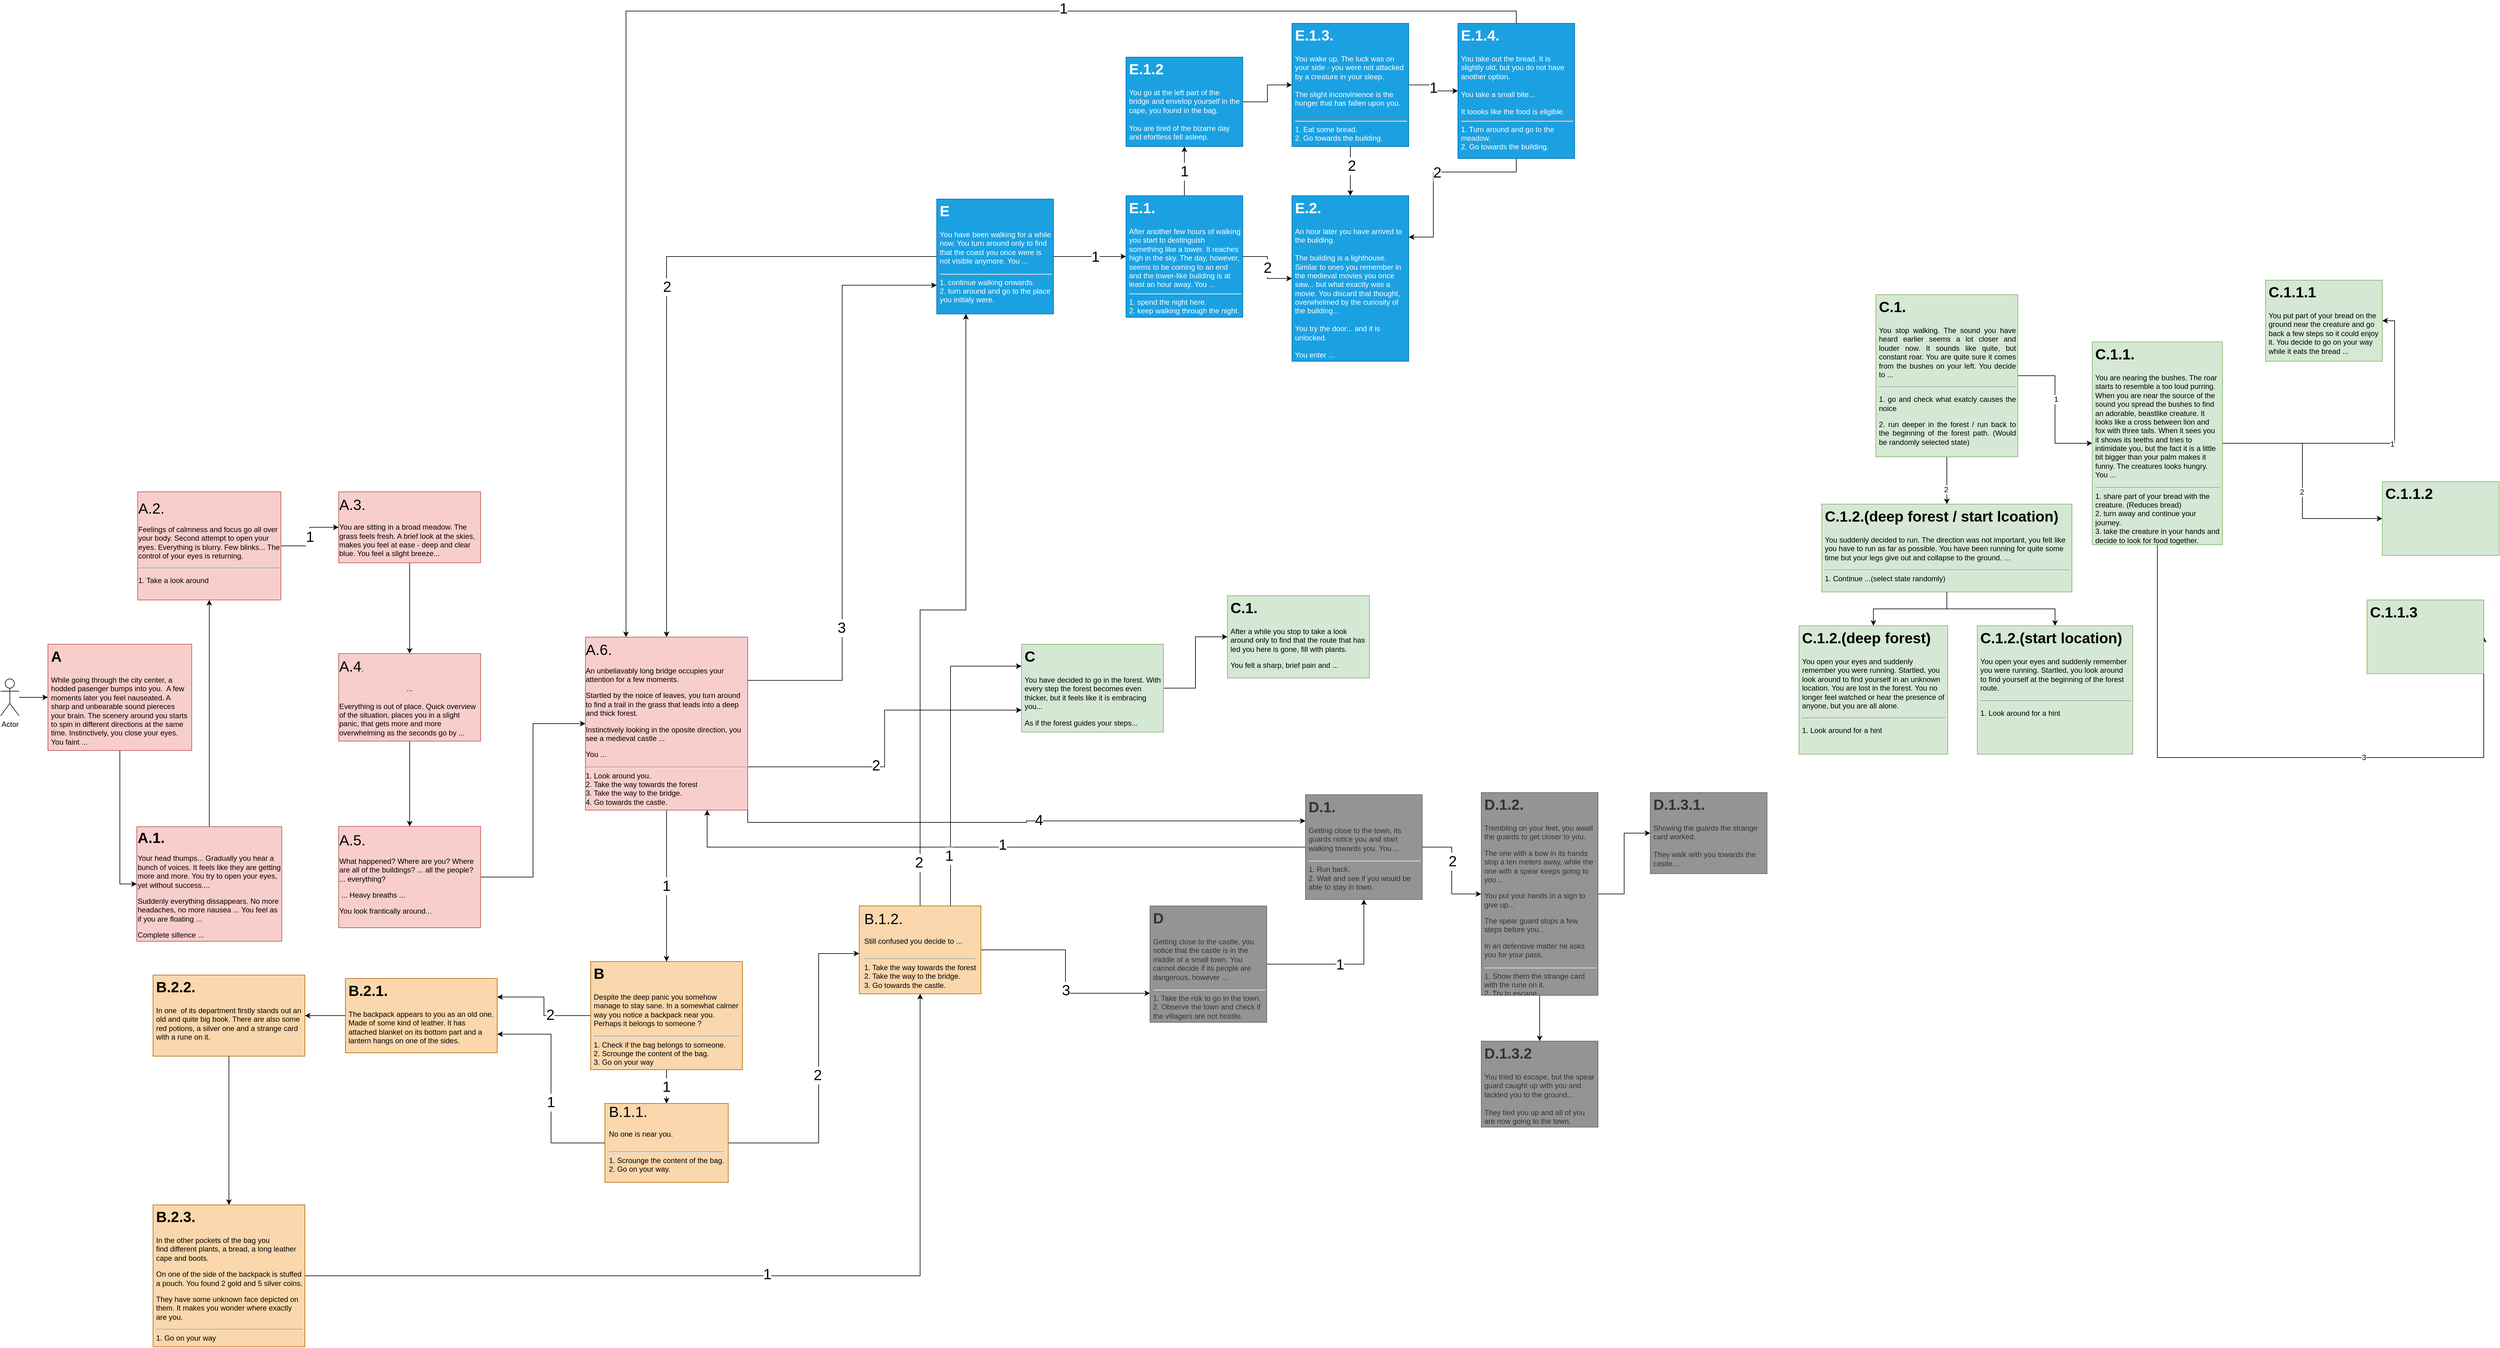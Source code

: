 <mxfile version="13.0.3" type="device"><diagram id="zYfvn2Zs8QDwYcNpTcbm" name="Page-1"><mxGraphModel dx="2272" dy="822" grid="1" gridSize="11" guides="1" tooltips="1" connect="1" arrows="1" fold="1" page="1" pageScale="1" pageWidth="850" pageHeight="1100" math="0" shadow="0"><root><mxCell id="0"/><mxCell id="1" parent="0"/><mxCell id="L1JiCnYJLGJsC_x_8F6d-33" style="edgeStyle=orthogonalEdgeStyle;rounded=0;orthogonalLoop=1;jettySize=auto;html=1;entryX=0;entryY=0.5;entryDx=0;entryDy=0;" edge="1" parent="1" source="ZcdzqL1MxjBMbqfNb66z-3" target="L1JiCnYJLGJsC_x_8F6d-2"><mxGeometry relative="1" as="geometry"/></mxCell><mxCell id="ZcdzqL1MxjBMbqfNb66z-3" value="&lt;h1&gt;A&lt;/h1&gt;&lt;div&gt;While going through the city center, a hodded pasenger bumps into you.&amp;nbsp; A few moments later you feel&amp;nbsp;nauseated. A sharp and unbearable sound piereces your brain. The scenery around you starts to spin in different directions at the same time. Instinctively, you close your eyes. You faint ...&amp;nbsp;&lt;/div&gt;" style="text;html=1;strokeColor=#b85450;fillColor=#f8cecc;spacing=5;spacingTop=-20;whiteSpace=wrap;overflow=hidden;rounded=0;labelBorderColor=none;gradientColor=none;" parent="1" vertex="1"><mxGeometry x="-759" y="1265.5" width="234" height="173" as="geometry"/></mxCell><mxCell id="L1JiCnYJLGJsC_x_8F6d-40" value="&lt;font style=&quot;font-size: 24px&quot;&gt;1&lt;/font&gt;" style="edgeStyle=orthogonalEdgeStyle;rounded=0;orthogonalLoop=1;jettySize=auto;html=1;entryX=0.5;entryY=0;entryDx=0;entryDy=0;" edge="1" parent="1" source="ZcdzqL1MxjBMbqfNb66z-4" target="L1JiCnYJLGJsC_x_8F6d-39"><mxGeometry relative="1" as="geometry"/></mxCell><mxCell id="L1JiCnYJLGJsC_x_8F6d-46" style="edgeStyle=orthogonalEdgeStyle;rounded=0;orthogonalLoop=1;jettySize=auto;html=1;entryX=1;entryY=0.25;entryDx=0;entryDy=0;fontSize=24;" edge="1" parent="1" source="ZcdzqL1MxjBMbqfNb66z-4" target="ZcdzqL1MxjBMbqfNb66z-7"><mxGeometry relative="1" as="geometry"/></mxCell><mxCell id="L1JiCnYJLGJsC_x_8F6d-47" value="2" style="edgeLabel;html=1;align=center;verticalAlign=middle;resizable=0;points=[];fontSize=24;" vertex="1" connectable="0" parent="L1JiCnYJLGJsC_x_8F6d-46"><mxGeometry x="-0.276" y="-1" relative="1" as="geometry"><mxPoint as="offset"/></mxGeometry></mxCell><mxCell id="ZcdzqL1MxjBMbqfNb66z-4" value="&lt;h1 style=&quot;font-size: 24px&quot;&gt;B&lt;br style=&quot;font-size: 12px&quot;&gt;&lt;/h1&gt;&lt;p style=&quot;font-size: 12px&quot;&gt;Despite the deep panic you somehow manage to stay sane. In a somewhat calmer way you notice a&amp;nbsp;&lt;span&gt;backpack near you. Perhaps it belongs to someone ?&lt;/span&gt;&lt;/p&gt;&lt;hr&gt;1. Check if the bag belongs to someone.&lt;br&gt;2. Scrounge the content of the bag.&lt;br&gt;3. Go on your way" style="text;html=1;strokeColor=#b46504;fillColor=#fad7ac;spacing=5;spacingTop=-20;whiteSpace=wrap;overflow=hidden;rounded=0;labelBackgroundColor=none;labelBorderColor=none;fontSize=12;" parent="1" vertex="1"><mxGeometry x="124" y="1782" width="247" height="176" as="geometry"/></mxCell><mxCell id="L1JiCnYJLGJsC_x_8F6d-43" value="" style="edgeStyle=orthogonalEdgeStyle;rounded=0;orthogonalLoop=1;jettySize=auto;html=1;fontSize=24;" edge="1" parent="1" source="ZcdzqL1MxjBMbqfNb66z-7" target="L1JiCnYJLGJsC_x_8F6d-42"><mxGeometry relative="1" as="geometry"/></mxCell><mxCell id="ZcdzqL1MxjBMbqfNb66z-7" value="&lt;h1&gt;B.2.1.&lt;br&gt;&lt;/h1&gt;&lt;p&gt;The backpack appears to you as an old one. Made of some kind of leather. It has attached blanket on its bottom part and a lantern hangs on one of the sides.&lt;/p&gt;" style="text;html=1;strokeColor=#b46504;fillColor=#fad7ac;spacing=5;spacingTop=-20;whiteSpace=wrap;overflow=hidden;rounded=0;labelBackgroundColor=none;fontSize=12;labelBorderColor=none;" parent="1" vertex="1"><mxGeometry x="-275" y="1809.5" width="247" height="121" as="geometry"/></mxCell><mxCell id="L1JiCnYJLGJsC_x_8F6d-45" value="" style="edgeStyle=orthogonalEdgeStyle;rounded=0;orthogonalLoop=1;jettySize=auto;html=1;fontSize=24;" edge="1" parent="1" source="L1JiCnYJLGJsC_x_8F6d-42" target="L1JiCnYJLGJsC_x_8F6d-44"><mxGeometry relative="1" as="geometry"/></mxCell><mxCell id="L1JiCnYJLGJsC_x_8F6d-42" value="&lt;h1&gt;B.2.2.&lt;br&gt;&lt;/h1&gt;&lt;p&gt;In one&amp;nbsp; of its department firstly stands out an old and quite big book. There are also some red potions, a silver one and a strange card with a rune on it.&amp;nbsp;&lt;/p&gt;" style="text;html=1;strokeColor=#b46504;fillColor=#fad7ac;spacing=5;spacingTop=-20;whiteSpace=wrap;overflow=hidden;rounded=0;labelBackgroundColor=none;fontSize=12;labelBorderColor=none;" vertex="1" parent="1"><mxGeometry x="-588" y="1804" width="247" height="132" as="geometry"/></mxCell><mxCell id="L1JiCnYJLGJsC_x_8F6d-52" style="edgeStyle=orthogonalEdgeStyle;rounded=0;orthogonalLoop=1;jettySize=auto;html=1;entryX=0.5;entryY=1;entryDx=0;entryDy=0;fontSize=24;" edge="1" parent="1" source="L1JiCnYJLGJsC_x_8F6d-44" target="L1JiCnYJLGJsC_x_8F6d-50"><mxGeometry relative="1" as="geometry"/></mxCell><mxCell id="L1JiCnYJLGJsC_x_8F6d-53" value="1&lt;br&gt;" style="edgeLabel;html=1;align=center;verticalAlign=middle;resizable=0;points=[];fontSize=24;" vertex="1" connectable="0" parent="L1JiCnYJLGJsC_x_8F6d-52"><mxGeometry x="0.03" y="3" relative="1" as="geometry"><mxPoint as="offset"/></mxGeometry></mxCell><mxCell id="L1JiCnYJLGJsC_x_8F6d-44" value="&lt;h1&gt;B.2.3.&lt;br&gt;&lt;/h1&gt;&lt;p&gt;In the other pockets of the bag you find&amp;nbsp;&lt;span&gt;different plants, a bread, a long leather cape and boots.&amp;nbsp;&lt;/span&gt;&lt;/p&gt;&lt;p&gt;&lt;span&gt;On one of the side of the backpack is stuffed a pouch. You found 2 gold and 5 silver coins.&lt;/span&gt;&lt;/p&gt;&lt;p&gt;&lt;span&gt;They have some unknown face depicted on them. It makes you wonder where exactly are you.&lt;/span&gt;&lt;/p&gt;&lt;hr&gt;1. Go on your way" style="text;html=1;strokeColor=#b46504;fillColor=#fad7ac;spacing=5;spacingTop=-20;whiteSpace=wrap;overflow=hidden;rounded=0;labelBackgroundColor=none;fontSize=12;labelBorderColor=none;" vertex="1" parent="1"><mxGeometry x="-588" y="2178" width="247" height="231" as="geometry"/></mxCell><mxCell id="L1JiCnYJLGJsC_x_8F6d-94" value="" style="edgeStyle=orthogonalEdgeStyle;rounded=0;orthogonalLoop=1;jettySize=auto;html=1;fontSize=24;" edge="1" parent="1" source="ZcdzqL1MxjBMbqfNb66z-9" target="L1JiCnYJLGJsC_x_8F6d-93"><mxGeometry relative="1" as="geometry"/></mxCell><mxCell id="ZcdzqL1MxjBMbqfNb66z-9" value="&lt;h1&gt;C&lt;/h1&gt;&lt;p&gt;&lt;span&gt;Y&lt;/span&gt;&lt;span&gt;ou have decided to go in the forest. With every step the forest becomes even thicker, but it feels like it is embracing you...&lt;/span&gt;&lt;/p&gt;&lt;p&gt;&lt;span&gt;As if the forest guides your steps...&lt;/span&gt;&lt;/p&gt;" style="text;html=1;strokeColor=#82b366;fillColor=#d5e8d4;spacing=5;spacingTop=-20;whiteSpace=wrap;overflow=hidden;rounded=0;labelBackgroundColor=none;fontSize=12;labelBorderColor=none;" parent="1" vertex="1"><mxGeometry x="825" y="1265.5" width="231" height="143" as="geometry"/></mxCell><mxCell id="L1JiCnYJLGJsC_x_8F6d-93" value="&lt;h1&gt;C.1.&lt;/h1&gt;&lt;p&gt;&lt;span&gt;After a while you stop to take a look around only to find that the route that has led you here is gone, fill with plants.&lt;/span&gt;&lt;/p&gt;&lt;p&gt;You felt a sharp, brief pain and ...&lt;/p&gt;" style="text;html=1;strokeColor=#82b366;fillColor=#d5e8d4;spacing=5;spacingTop=-20;whiteSpace=wrap;overflow=hidden;rounded=0;labelBackgroundColor=none;fontSize=12;labelBorderColor=none;" vertex="1" parent="1"><mxGeometry x="1160" y="1186.5" width="231" height="134" as="geometry"/></mxCell><mxCell id="L1JiCnYJLGJsC_x_8F6d-64" style="edgeStyle=orthogonalEdgeStyle;rounded=0;orthogonalLoop=1;jettySize=auto;html=1;entryX=0.5;entryY=1;entryDx=0;entryDy=0;fontSize=24;" edge="1" parent="1" source="ZcdzqL1MxjBMbqfNb66z-16" target="L1JiCnYJLGJsC_x_8F6d-57"><mxGeometry relative="1" as="geometry"/></mxCell><mxCell id="L1JiCnYJLGJsC_x_8F6d-68" value="1" style="edgeLabel;html=1;align=center;verticalAlign=middle;resizable=0;points=[];fontSize=24;" vertex="1" connectable="0" parent="L1JiCnYJLGJsC_x_8F6d-64"><mxGeometry x="-0.099" relative="1" as="geometry"><mxPoint as="offset"/></mxGeometry></mxCell><mxCell id="ZcdzqL1MxjBMbqfNb66z-16" value="&lt;h1&gt;D&lt;/h1&gt;&lt;p&gt;Getting close to the castle, you notice that the castle is in the middle of a small town. You cannot decide if its people are dangerous, however ...&lt;/p&gt;&lt;hr&gt;&lt;div&gt;1. Take the risk to go in the town.&lt;/div&gt;&lt;div&gt;2. Observe the town and check if the villagers are not hostile.&lt;br&gt;&lt;/div&gt;&lt;p&gt;&lt;br&gt;&lt;/p&gt;" style="text;html=1;strokeColor=#666666;fillColor=#949494;spacing=5;spacingTop=-20;whiteSpace=wrap;overflow=hidden;rounded=0;labelBackgroundColor=none;fontSize=12;fontColor=#333333;" parent="1" vertex="1"><mxGeometry x="1034" y="1691.5" width="190" height="189.5" as="geometry"/></mxCell><mxCell id="L1JiCnYJLGJsC_x_8F6d-62" value="" style="edgeStyle=orthogonalEdgeStyle;rounded=0;orthogonalLoop=1;jettySize=auto;html=1;fontSize=24;" edge="1" parent="1" source="L1JiCnYJLGJsC_x_8F6d-57" target="L1JiCnYJLGJsC_x_8F6d-61"><mxGeometry relative="1" as="geometry"/></mxCell><mxCell id="L1JiCnYJLGJsC_x_8F6d-67" value="2" style="edgeLabel;html=1;align=center;verticalAlign=middle;resizable=0;points=[];fontSize=24;" vertex="1" connectable="0" parent="L1JiCnYJLGJsC_x_8F6d-62"><mxGeometry x="-0.443" y="-24" relative="1" as="geometry"><mxPoint x="25" y="23" as="offset"/></mxGeometry></mxCell><mxCell id="L1JiCnYJLGJsC_x_8F6d-65" style="edgeStyle=orthogonalEdgeStyle;rounded=0;orthogonalLoop=1;jettySize=auto;html=1;entryX=0.75;entryY=1;entryDx=0;entryDy=0;fontSize=24;" edge="1" parent="1" source="L1JiCnYJLGJsC_x_8F6d-57" target="L1JiCnYJLGJsC_x_8F6d-20"><mxGeometry relative="1" as="geometry"/></mxCell><mxCell id="L1JiCnYJLGJsC_x_8F6d-66" value="1" style="edgeLabel;html=1;align=center;verticalAlign=middle;resizable=0;points=[];fontSize=24;" vertex="1" connectable="0" parent="L1JiCnYJLGJsC_x_8F6d-65"><mxGeometry x="-0.05" y="-2" relative="1" as="geometry"><mxPoint x="-2" y="-2" as="offset"/></mxGeometry></mxCell><mxCell id="L1JiCnYJLGJsC_x_8F6d-57" value="&lt;h1&gt;D.1.&lt;/h1&gt;&lt;p&gt;Getting close to the town, its guards notice you and start walking towards you. You ...&lt;br&gt;&lt;/p&gt;&lt;hr&gt;&lt;div&gt;1. Run back.&lt;/div&gt;&lt;div&gt;2. Wait and see if you would be able to stay in town.&lt;br&gt;&lt;/div&gt;&lt;p&gt;&lt;br&gt;&lt;/p&gt;" style="text;html=1;strokeColor=#666666;fillColor=#949494;spacing=5;spacingTop=-20;whiteSpace=wrap;overflow=hidden;rounded=0;labelBackgroundColor=none;fontSize=12;fontColor=#333333;" vertex="1" parent="1"><mxGeometry x="1287" y="1510.5" width="190" height="170.5" as="geometry"/></mxCell><mxCell id="L1JiCnYJLGJsC_x_8F6d-70" value="" style="edgeStyle=orthogonalEdgeStyle;rounded=0;orthogonalLoop=1;jettySize=auto;html=1;fontSize=24;" edge="1" parent="1" source="L1JiCnYJLGJsC_x_8F6d-61" target="L1JiCnYJLGJsC_x_8F6d-69"><mxGeometry relative="1" as="geometry"/></mxCell><mxCell id="L1JiCnYJLGJsC_x_8F6d-72" value="" style="edgeStyle=orthogonalEdgeStyle;rounded=0;orthogonalLoop=1;jettySize=auto;html=1;fontSize=24;" edge="1" parent="1" source="L1JiCnYJLGJsC_x_8F6d-61" target="L1JiCnYJLGJsC_x_8F6d-71"><mxGeometry relative="1" as="geometry"/></mxCell><mxCell id="L1JiCnYJLGJsC_x_8F6d-61" value="&lt;h1&gt;D.1.2.&lt;/h1&gt;&lt;p&gt;Trembling on your feet, you await the guards to get closer to you.&lt;/p&gt;&lt;p&gt;The one with a bow in its hands stop a ten meters away, while the one with a spear keeps going to you...&lt;/p&gt;&lt;p&gt;You put your hands in a sign to give up...&lt;/p&gt;&lt;p&gt;&lt;span&gt;The spear guard stops a few steps before you...&lt;/span&gt;&lt;/p&gt;&lt;p&gt;&lt;span&gt;In an defensive matter he asks you for your pass.&lt;/span&gt;&lt;/p&gt;&lt;hr&gt;1. Show them the strange card with the rune on it.&lt;br&gt;2. Try to escape." style="text;html=1;strokeColor=#666666;fillColor=#949494;spacing=5;spacingTop=-20;whiteSpace=wrap;overflow=hidden;rounded=0;labelBackgroundColor=none;fontSize=12;fontColor=#333333;" vertex="1" parent="1"><mxGeometry x="1573" y="1507" width="190" height="330" as="geometry"/></mxCell><mxCell id="L1JiCnYJLGJsC_x_8F6d-71" value="&lt;h1&gt;D.1.3.1.&lt;/h1&gt;&lt;div&gt;Showing the guards the strange card worked.&lt;/div&gt;&lt;div&gt;&lt;br&gt;&lt;/div&gt;&lt;div&gt;They walk with you towards the castle...&lt;/div&gt;&lt;p&gt;&lt;/p&gt;" style="text;html=1;strokeColor=#666666;fillColor=#949494;spacing=5;spacingTop=-20;whiteSpace=wrap;overflow=hidden;rounded=0;labelBackgroundColor=none;fontSize=12;fontColor=#333333;" vertex="1" parent="1"><mxGeometry x="1848" y="1507" width="190" height="132" as="geometry"/></mxCell><mxCell id="L1JiCnYJLGJsC_x_8F6d-69" value="&lt;h1&gt;D.1.3.2&lt;/h1&gt;&lt;div&gt;You tried to escape, but the spear guard caught up with you and tackled you to the ground...&lt;/div&gt;&lt;div&gt;&lt;br&gt;&lt;/div&gt;&lt;div&gt;They tied you up and all of you are now going to the town.&lt;/div&gt;&lt;p&gt;&lt;/p&gt;" style="text;html=1;strokeColor=#666666;fillColor=#949494;spacing=5;spacingTop=-20;whiteSpace=wrap;overflow=hidden;rounded=0;labelBackgroundColor=none;fontSize=12;fontColor=#333333;" vertex="1" parent="1"><mxGeometry x="1573" y="1911.5" width="190" height="140" as="geometry"/></mxCell><mxCell id="L1JiCnYJLGJsC_x_8F6d-75" style="edgeStyle=orthogonalEdgeStyle;rounded=0;orthogonalLoop=1;jettySize=auto;html=1;entryX=0.5;entryY=0;entryDx=0;entryDy=0;fontSize=24;" edge="1" parent="1" source="ZcdzqL1MxjBMbqfNb66z-18" target="L1JiCnYJLGJsC_x_8F6d-20"><mxGeometry relative="1" as="geometry"/></mxCell><mxCell id="L1JiCnYJLGJsC_x_8F6d-76" value="2" style="edgeLabel;html=1;align=center;verticalAlign=middle;resizable=0;points=[];fontSize=24;" vertex="1" connectable="0" parent="L1JiCnYJLGJsC_x_8F6d-75"><mxGeometry x="-0.077" relative="1" as="geometry"><mxPoint as="offset"/></mxGeometry></mxCell><mxCell id="L1JiCnYJLGJsC_x_8F6d-77" style="edgeStyle=orthogonalEdgeStyle;rounded=0;orthogonalLoop=1;jettySize=auto;html=1;exitX=1;exitY=0.5;exitDx=0;exitDy=0;entryX=0;entryY=0.5;entryDx=0;entryDy=0;fontSize=24;" edge="1" parent="1" source="ZcdzqL1MxjBMbqfNb66z-18" target="ZcdzqL1MxjBMbqfNb66z-57"><mxGeometry relative="1" as="geometry"/></mxCell><mxCell id="L1JiCnYJLGJsC_x_8F6d-78" value="1" style="edgeLabel;html=1;align=center;verticalAlign=middle;resizable=0;points=[];fontSize=24;" vertex="1" connectable="0" parent="L1JiCnYJLGJsC_x_8F6d-77"><mxGeometry x="0.15" relative="1" as="geometry"><mxPoint as="offset"/></mxGeometry></mxCell><mxCell id="ZcdzqL1MxjBMbqfNb66z-18" value="&lt;h1&gt;E&lt;/h1&gt;&lt;p&gt;You have been walking for a while now. You turn around only to find that the coast you once were is not visible anymore. You ...&lt;/p&gt;&lt;hr&gt;&lt;div&gt;&lt;span&gt;1. continue walking onwards.&lt;/span&gt;&lt;br&gt;&lt;/div&gt;&lt;div&gt;2. turn around and go to the place you initialy were.&lt;br&gt;&lt;/div&gt;&lt;p&gt;&lt;br&gt;&lt;/p&gt;" style="text;html=1;strokeColor=#006EAF;fillColor=#1ba1e2;spacing=5;spacingTop=-20;whiteSpace=wrap;overflow=hidden;rounded=0;labelBackgroundColor=none;fontSize=12;fontColor=#ffffff;" parent="1" vertex="1"><mxGeometry x="687" y="541" width="190" height="187" as="geometry"/></mxCell><mxCell id="ZcdzqL1MxjBMbqfNb66z-29" style="edgeStyle=orthogonalEdgeStyle;rounded=0;orthogonalLoop=1;jettySize=auto;html=1;fontSize=12;" parent="1" source="ZcdzqL1MxjBMbqfNb66z-22" target="ZcdzqL1MxjBMbqfNb66z-25" edge="1"><mxGeometry relative="1" as="geometry"/></mxCell><mxCell id="ZcdzqL1MxjBMbqfNb66z-32" value="1" style="text;html=1;resizable=0;points=[];align=center;verticalAlign=middle;labelBackgroundColor=#ffffff;fontSize=12;" parent="ZcdzqL1MxjBMbqfNb66z-29" vertex="1" connectable="0"><mxGeometry x="-0.143" y="1" relative="1" as="geometry"><mxPoint as="offset"/></mxGeometry></mxCell><mxCell id="ZcdzqL1MxjBMbqfNb66z-34" style="edgeStyle=orthogonalEdgeStyle;rounded=0;orthogonalLoop=1;jettySize=auto;html=1;fontSize=12;" parent="1" source="ZcdzqL1MxjBMbqfNb66z-22" target="ZcdzqL1MxjBMbqfNb66z-33" edge="1"><mxGeometry relative="1" as="geometry"/></mxCell><mxCell id="ZcdzqL1MxjBMbqfNb66z-35" value="2" style="text;html=1;resizable=0;points=[];align=center;verticalAlign=middle;labelBackgroundColor=#ffffff;fontSize=12;" parent="ZcdzqL1MxjBMbqfNb66z-34" vertex="1" connectable="0"><mxGeometry x="0.372" y="-2" relative="1" as="geometry"><mxPoint as="offset"/></mxGeometry></mxCell><mxCell id="ZcdzqL1MxjBMbqfNb66z-22" value="&lt;h1 align=&quot;justify&quot;&gt;C.1.&lt;/h1&gt;&lt;p align=&quot;justify&quot;&gt;You stop walking. The sound you have heard earlier seems a lot closer and louder now. It sounds like quite, but constant roar. You are quite sure it comes from the bushes on your left. You decide to ...&lt;/p&gt;&lt;hr align=&quot;justify&quot;&gt;&lt;p align=&quot;justify&quot;&gt;1. go and check what exatcly causes the noice&lt;/p&gt;&lt;p align=&quot;justify&quot;&gt;2. run deeper in the forest / run back to the beginning of the forest path. (Would be randomly selected state)&lt;br&gt;&lt;/p&gt;" style="text;html=1;strokeColor=#82b366;fillColor=#d5e8d4;spacing=5;spacingTop=-20;whiteSpace=wrap;overflow=hidden;rounded=0;labelBackgroundColor=none;fontSize=12;" parent="1" vertex="1"><mxGeometry x="2215" y="696.5" width="231" height="264" as="geometry"/></mxCell><mxCell id="ZcdzqL1MxjBMbqfNb66z-48" style="edgeStyle=orthogonalEdgeStyle;rounded=0;orthogonalLoop=1;jettySize=auto;html=1;entryX=1;entryY=0.5;entryDx=0;entryDy=0;fontSize=12;" parent="1" source="ZcdzqL1MxjBMbqfNb66z-25" target="ZcdzqL1MxjBMbqfNb66z-47" edge="1"><mxGeometry relative="1" as="geometry"/></mxCell><mxCell id="ZcdzqL1MxjBMbqfNb66z-51" value="1" style="text;html=1;resizable=0;points=[];align=center;verticalAlign=middle;labelBackgroundColor=#ffffff;fontSize=12;" parent="ZcdzqL1MxjBMbqfNb66z-48" vertex="1" connectable="0"><mxGeometry x="0.105" y="-1" relative="1" as="geometry"><mxPoint as="offset"/></mxGeometry></mxCell><mxCell id="ZcdzqL1MxjBMbqfNb66z-50" style="edgeStyle=orthogonalEdgeStyle;rounded=0;orthogonalLoop=1;jettySize=auto;html=1;fontSize=12;" parent="1" source="ZcdzqL1MxjBMbqfNb66z-25" target="ZcdzqL1MxjBMbqfNb66z-49" edge="1"><mxGeometry relative="1" as="geometry"/></mxCell><mxCell id="ZcdzqL1MxjBMbqfNb66z-52" value="2" style="text;html=1;resizable=0;points=[];align=center;verticalAlign=middle;labelBackgroundColor=#ffffff;fontSize=12;" parent="ZcdzqL1MxjBMbqfNb66z-50" vertex="1" connectable="0"><mxGeometry x="0.095" y="-1" relative="1" as="geometry"><mxPoint as="offset"/></mxGeometry></mxCell><mxCell id="ZcdzqL1MxjBMbqfNb66z-54" style="edgeStyle=orthogonalEdgeStyle;rounded=0;orthogonalLoop=1;jettySize=auto;html=1;entryX=1;entryY=0.5;entryDx=0;entryDy=0;fontSize=12;" parent="1" source="ZcdzqL1MxjBMbqfNb66z-25" target="ZcdzqL1MxjBMbqfNb66z-53" edge="1"><mxGeometry relative="1" as="geometry"><Array as="points"><mxPoint x="2673" y="1450"/></Array></mxGeometry></mxCell><mxCell id="ZcdzqL1MxjBMbqfNb66z-55" value="3" style="text;html=1;resizable=0;points=[];align=center;verticalAlign=middle;labelBackgroundColor=#ffffff;fontSize=12;" parent="ZcdzqL1MxjBMbqfNb66z-54" vertex="1" connectable="0"><mxGeometry x="0.27" relative="1" as="geometry"><mxPoint as="offset"/></mxGeometry></mxCell><mxCell id="ZcdzqL1MxjBMbqfNb66z-25" value="&lt;h1&gt;C.1.1.&lt;/h1&gt;&lt;p&gt;You are nearing the bushes. The roar starts to resemble a too loud purring. When you are near the source of the sound you spread the bushes to find an adorable, beastlike creature. It looks like a cross between lion and fox with three tails. When it sees you it shows its teeths and tries to intimidate you, but the fact it is a little bit bigger than your palm makes it funny. The creatures looks hungry. You ...&lt;br&gt;&lt;/p&gt;&lt;hr&gt;&lt;div&gt;1. share part of your bread with the creature. (Reduces bread)&lt;br&gt;&lt;/div&gt;&lt;div&gt;2. turn away and continue your journey.&lt;/div&gt;&lt;div&gt;3. take the creature in your hands and decide to look for food together.&lt;br&gt;&lt;/div&gt;&lt;p&gt;&lt;br&gt;&lt;/p&gt;" style="text;html=1;strokeColor=#82b366;fillColor=#d5e8d4;spacing=5;spacingTop=-20;whiteSpace=wrap;overflow=hidden;rounded=0;labelBackgroundColor=none;fontSize=12;" parent="1" vertex="1"><mxGeometry x="2567" y="773.5" width="212" height="330" as="geometry"/></mxCell><mxCell id="ZcdzqL1MxjBMbqfNb66z-40" value="" style="edgeStyle=orthogonalEdgeStyle;rounded=0;orthogonalLoop=1;jettySize=auto;html=1;fontSize=12;" parent="1" source="ZcdzqL1MxjBMbqfNb66z-33" target="ZcdzqL1MxjBMbqfNb66z-36" edge="1"><mxGeometry relative="1" as="geometry"/></mxCell><mxCell id="ZcdzqL1MxjBMbqfNb66z-43" style="edgeStyle=orthogonalEdgeStyle;rounded=0;orthogonalLoop=1;jettySize=auto;html=1;entryX=0.5;entryY=0;entryDx=0;entryDy=0;fontSize=12;" parent="1" source="ZcdzqL1MxjBMbqfNb66z-33" target="ZcdzqL1MxjBMbqfNb66z-42" edge="1"><mxGeometry relative="1" as="geometry"/></mxCell><mxCell id="ZcdzqL1MxjBMbqfNb66z-33" value="&lt;h1&gt;C.1.2.(deep forest / start lcoation)&lt;/h1&gt;&lt;p&gt;You suddenly decided to run. The direction was not important, you felt like you have to run as far as possible. You have been running for quite some time but your legs give out and collapse to the ground. ...&lt;/p&gt;&lt;hr&gt;1. Continue ...(select state randomly)&lt;br&gt;&lt;p&gt; &lt;br&gt;&lt;/p&gt;" style="text;html=1;strokeColor=#82b366;fillColor=#d5e8d4;spacing=5;spacingTop=-20;whiteSpace=wrap;overflow=hidden;rounded=0;labelBackgroundColor=none;fontSize=12;" parent="1" vertex="1"><mxGeometry x="2127" y="1037.5" width="407" height="143" as="geometry"/></mxCell><mxCell id="ZcdzqL1MxjBMbqfNb66z-36" value="&lt;h1&gt;C.1.2.(deep forest)&lt;br&gt;&lt;/h1&gt;&lt;p&gt;You open your eyes and suddenly remember you were running. Startled, you look around to find yourself in an unknown location. You are lost in the forest. You no longer feel watched or hear the presence of anyone, but you are all alone.&lt;/p&gt;&lt;hr&gt;&lt;p&gt;1. Look around for a hint&lt;br&gt;&lt;/p&gt;" style="text;html=1;strokeColor=#82b366;fillColor=#d5e8d4;spacing=5;spacingTop=-20;whiteSpace=wrap;overflow=hidden;rounded=0;labelBackgroundColor=none;fontSize=12;" parent="1" vertex="1"><mxGeometry x="2090" y="1235.5" width="242" height="209" as="geometry"/></mxCell><mxCell id="ZcdzqL1MxjBMbqfNb66z-42" value="&lt;h1&gt;C.1.2.(start location)&lt;br&gt;&lt;/h1&gt;&lt;p&gt;You open your eyes and suddenly remember you were running. Startled, you look around to find yourself at the beginning of the forest route.&lt;br&gt;&lt;/p&gt;&lt;hr&gt;&lt;p&gt;1. Look around for a hint&lt;br&gt;&lt;/p&gt;" style="text;html=1;strokeColor=#82b366;fillColor=#d5e8d4;spacing=5;spacingTop=-20;whiteSpace=wrap;overflow=hidden;rounded=0;labelBackgroundColor=none;fontSize=12;" parent="1" vertex="1"><mxGeometry x="2380" y="1235.5" width="253" height="209" as="geometry"/></mxCell><mxCell id="ZcdzqL1MxjBMbqfNb66z-47" value="&lt;h1&gt;C.1.1.1&lt;/h1&gt;&lt;p&gt;You put part of your bread on the ground near the creature and go back a few steps so it could enjoy it. You decide to go on your way while it eats the bread ...&lt;br&gt;&lt;/p&gt;" style="text;html=1;strokeColor=#82b366;fillColor=#d5e8d4;spacing=5;spacingTop=-20;whiteSpace=wrap;overflow=hidden;rounded=0;labelBackgroundColor=none;fontSize=12;" parent="1" vertex="1"><mxGeometry x="2849" y="673" width="190" height="132" as="geometry"/></mxCell><mxCell id="ZcdzqL1MxjBMbqfNb66z-49" value="&lt;h1&gt;C.1.1.2&lt;/h1&gt;&lt;p&gt;&lt;br&gt;&lt;/p&gt;" style="text;html=1;strokeColor=#82b366;fillColor=#d5e8d4;spacing=5;spacingTop=-20;whiteSpace=wrap;overflow=hidden;rounded=0;labelBackgroundColor=none;fontSize=12;" parent="1" vertex="1"><mxGeometry x="3039" y="1001" width="190" height="120" as="geometry"/></mxCell><mxCell id="ZcdzqL1MxjBMbqfNb66z-53" value="&lt;h1&gt;C.1.1.3&lt;/h1&gt;&lt;p&gt;&lt;br&gt;&lt;/p&gt;" style="text;html=1;strokeColor=#82b366;fillColor=#d5e8d4;spacing=5;spacingTop=-20;whiteSpace=wrap;overflow=hidden;rounded=0;labelBackgroundColor=none;fontSize=12;" parent="1" vertex="1"><mxGeometry x="3014" y="1193.5" width="190" height="120" as="geometry"/></mxCell><mxCell id="L1JiCnYJLGJsC_x_8F6d-80" value="2" style="edgeStyle=orthogonalEdgeStyle;rounded=0;orthogonalLoop=1;jettySize=auto;html=1;fontSize=24;" edge="1" parent="1" source="ZcdzqL1MxjBMbqfNb66z-57" target="L1JiCnYJLGJsC_x_8F6d-79"><mxGeometry relative="1" as="geometry"/></mxCell><mxCell id="L1JiCnYJLGJsC_x_8F6d-82" value="1" style="edgeStyle=orthogonalEdgeStyle;rounded=0;orthogonalLoop=1;jettySize=auto;html=1;fontSize=24;" edge="1" parent="1" source="ZcdzqL1MxjBMbqfNb66z-57" target="L1JiCnYJLGJsC_x_8F6d-81"><mxGeometry relative="1" as="geometry"/></mxCell><mxCell id="ZcdzqL1MxjBMbqfNb66z-57" value="&lt;h1&gt;E.1.&lt;br&gt;&lt;/h1&gt;&lt;div&gt;After another few hours of walking you start to destinguish something like a tower. It reaches high in the sky. The day, however, seems to be coming to an end and the tower-like building is at least an hour away. You ...&lt;br&gt;&lt;/div&gt;&lt;div&gt;&lt;hr&gt;1. spend the night here.&lt;/div&gt;2. keep walking through the night." style="text;html=1;strokeColor=#006EAF;fillColor=#1ba1e2;spacing=5;spacingTop=-20;whiteSpace=wrap;overflow=hidden;rounded=0;labelBackgroundColor=none;fontSize=12;fontColor=#ffffff;" parent="1" vertex="1"><mxGeometry x="995" y="535.5" width="190" height="198" as="geometry"/></mxCell><mxCell id="L1JiCnYJLGJsC_x_8F6d-84" value="" style="edgeStyle=orthogonalEdgeStyle;rounded=0;orthogonalLoop=1;jettySize=auto;html=1;fontSize=24;" edge="1" parent="1" source="L1JiCnYJLGJsC_x_8F6d-81" target="L1JiCnYJLGJsC_x_8F6d-83"><mxGeometry relative="1" as="geometry"/></mxCell><mxCell id="L1JiCnYJLGJsC_x_8F6d-81" value="&lt;h1&gt;E.1.2&lt;br&gt;&lt;/h1&gt;&lt;div&gt;&lt;/div&gt;&lt;div&gt;You go at the left part of the bridge and envelop yourself in the cape, you found in the bag.&lt;/div&gt;&lt;div&gt;&lt;br&gt;&lt;/div&gt;&lt;div&gt;You are tired of the&amp;nbsp;bizarre day and efortless fell asleep.&lt;/div&gt;" style="text;html=1;strokeColor=#006EAF;fillColor=#1ba1e2;spacing=5;spacingTop=-20;whiteSpace=wrap;overflow=hidden;rounded=0;labelBackgroundColor=none;fontSize=12;fontColor=#ffffff;" vertex="1" parent="1"><mxGeometry x="995" y="310" width="190" height="145.5" as="geometry"/></mxCell><mxCell id="L1JiCnYJLGJsC_x_8F6d-86" value="1" style="edgeStyle=orthogonalEdgeStyle;rounded=0;orthogonalLoop=1;jettySize=auto;html=1;fontSize=24;" edge="1" parent="1" source="L1JiCnYJLGJsC_x_8F6d-83" target="L1JiCnYJLGJsC_x_8F6d-85"><mxGeometry relative="1" as="geometry"/></mxCell><mxCell id="L1JiCnYJLGJsC_x_8F6d-87" style="edgeStyle=orthogonalEdgeStyle;rounded=0;orthogonalLoop=1;jettySize=auto;html=1;entryX=0.5;entryY=0;entryDx=0;entryDy=0;fontSize=24;" edge="1" parent="1" source="L1JiCnYJLGJsC_x_8F6d-83" target="L1JiCnYJLGJsC_x_8F6d-79"><mxGeometry relative="1" as="geometry"/></mxCell><mxCell id="L1JiCnYJLGJsC_x_8F6d-88" value="2" style="edgeLabel;html=1;align=center;verticalAlign=middle;resizable=0;points=[];fontSize=24;" vertex="1" connectable="0" parent="L1JiCnYJLGJsC_x_8F6d-87"><mxGeometry x="-0.208" y="2" relative="1" as="geometry"><mxPoint as="offset"/></mxGeometry></mxCell><mxCell id="L1JiCnYJLGJsC_x_8F6d-83" value="&lt;h1&gt;E.1.3.&lt;br&gt;&lt;/h1&gt;&lt;div&gt;&lt;/div&gt;&lt;div&gt;You wake up. The luck was on your side - you were not attacked by a creature in your sleep.&lt;/div&gt;&lt;div&gt;&lt;br&gt;&lt;/div&gt;&lt;div&gt;The slight inconvinience is the hunger that has fallen upon you.&lt;/div&gt;&lt;div&gt;&lt;br&gt;&lt;/div&gt;&lt;div&gt;&lt;hr&gt;1. Eat some bread.&lt;/div&gt;&lt;div&gt;2. Go towards the building.&lt;/div&gt;" style="text;html=1;strokeColor=#006EAF;fillColor=#1ba1e2;spacing=5;spacingTop=-20;whiteSpace=wrap;overflow=hidden;rounded=0;labelBackgroundColor=none;fontSize=12;fontColor=#ffffff;" vertex="1" parent="1"><mxGeometry x="1265" y="255" width="190" height="200.5" as="geometry"/></mxCell><mxCell id="L1JiCnYJLGJsC_x_8F6d-89" style="edgeStyle=orthogonalEdgeStyle;rounded=0;orthogonalLoop=1;jettySize=auto;html=1;exitX=0.5;exitY=0;exitDx=0;exitDy=0;entryX=0.25;entryY=0;entryDx=0;entryDy=0;fontSize=24;" edge="1" parent="1" source="L1JiCnYJLGJsC_x_8F6d-85" target="L1JiCnYJLGJsC_x_8F6d-20"><mxGeometry relative="1" as="geometry"/></mxCell><mxCell id="L1JiCnYJLGJsC_x_8F6d-90" value="1" style="edgeLabel;html=1;align=center;verticalAlign=middle;resizable=0;points=[];fontSize=24;" vertex="1" connectable="0" parent="L1JiCnYJLGJsC_x_8F6d-89"><mxGeometry x="-0.39" y="-4" relative="1" as="geometry"><mxPoint x="1" as="offset"/></mxGeometry></mxCell><mxCell id="L1JiCnYJLGJsC_x_8F6d-91" style="edgeStyle=orthogonalEdgeStyle;rounded=0;orthogonalLoop=1;jettySize=auto;html=1;entryX=1;entryY=0.25;entryDx=0;entryDy=0;fontSize=24;" edge="1" parent="1" source="L1JiCnYJLGJsC_x_8F6d-85" target="L1JiCnYJLGJsC_x_8F6d-79"><mxGeometry relative="1" as="geometry"><Array as="points"><mxPoint x="1630" y="497"/><mxPoint x="1495" y="497"/><mxPoint x="1495" y="603"/></Array></mxGeometry></mxCell><mxCell id="L1JiCnYJLGJsC_x_8F6d-92" value="2" style="edgeLabel;html=1;align=center;verticalAlign=middle;resizable=0;points=[];fontSize=24;" vertex="1" connectable="0" parent="L1JiCnYJLGJsC_x_8F6d-91"><mxGeometry x="-0.003" y="1" relative="1" as="geometry"><mxPoint as="offset"/></mxGeometry></mxCell><mxCell id="L1JiCnYJLGJsC_x_8F6d-85" value="&lt;h1&gt;E.1.4.&lt;br&gt;&lt;/h1&gt;&lt;div&gt;&lt;/div&gt;&lt;div&gt;You take out the bread. It is slightly old, but you do not have another option.&lt;/div&gt;&lt;div&gt;&lt;br&gt;&lt;/div&gt;&lt;div&gt;You take a small bite...&lt;/div&gt;&lt;div&gt;&lt;br&gt;&lt;/div&gt;&lt;div&gt;It loooks like the food is eligible.&lt;/div&gt;&lt;div&gt;&lt;hr&gt;1. Turn around and go to the meadow.&lt;/div&gt;&lt;div&gt;2. Go towards the building.&lt;/div&gt;" style="text;html=1;strokeColor=#006EAF;fillColor=#1ba1e2;spacing=5;spacingTop=-20;whiteSpace=wrap;overflow=hidden;rounded=0;labelBackgroundColor=none;fontSize=12;fontColor=#ffffff;" vertex="1" parent="1"><mxGeometry x="1535" y="255" width="190" height="220" as="geometry"/></mxCell><mxCell id="L1JiCnYJLGJsC_x_8F6d-79" value="&lt;h1&gt;E.2.&lt;br&gt;&lt;/h1&gt;&lt;div&gt;An hour later you have arrived to the building.&lt;/div&gt;&lt;div&gt;&lt;br&gt;&lt;/div&gt;&lt;div&gt;The building is a lighthouse. Similar to ones you remember in the&amp;nbsp;medieval movies you once saw... but what exactly was a movie. You discard that thought, overwhelmed by the curiosity of the building...&lt;/div&gt;&lt;div&gt;&lt;br&gt;&lt;/div&gt;&lt;div&gt;You try the door... and it is unlocked.&lt;/div&gt;&lt;div&gt;&lt;br&gt;&lt;/div&gt;&lt;div&gt;You enter ...&amp;nbsp;&lt;/div&gt;" style="text;html=1;strokeColor=#006EAF;fillColor=#1ba1e2;spacing=5;spacingTop=-20;whiteSpace=wrap;overflow=hidden;rounded=0;labelBackgroundColor=none;fontSize=12;fontColor=#ffffff;" vertex="1" parent="1"><mxGeometry x="1265" y="535.5" width="190" height="269.5" as="geometry"/></mxCell><mxCell id="L1JiCnYJLGJsC_x_8F6d-34" style="edgeStyle=orthogonalEdgeStyle;rounded=0;orthogonalLoop=1;jettySize=auto;html=1;entryX=0.5;entryY=1;entryDx=0;entryDy=0;" edge="1" parent="1" source="L1JiCnYJLGJsC_x_8F6d-2" target="L1JiCnYJLGJsC_x_8F6d-4"><mxGeometry relative="1" as="geometry"/></mxCell><mxCell id="L1JiCnYJLGJsC_x_8F6d-2" value="&lt;p style=&quot;text-align: left&quot;&gt;&lt;font size=&quot;1&quot;&gt;&lt;b style=&quot;font-size: 24px&quot;&gt;A.1.&lt;/b&gt;&lt;/font&gt;&lt;/p&gt;&lt;p style=&quot;text-align: left&quot;&gt;Your head thumps... Gradually you hear a bunch of voices. It feels like they are getting more and more. You try to open your eyes, yet without success....&lt;/p&gt;&lt;p style=&quot;text-align: left&quot;&gt;Suddenly everything dissappears. No more headaches, no more nausea ... You feel as if you are floating ...&lt;/p&gt;&lt;p style=&quot;text-align: left&quot;&gt;Complete sillence ...&lt;/p&gt;" style="rounded=0;whiteSpace=wrap;html=1;fillColor=#f8cecc;strokeColor=#b85450;" vertex="1" parent="1"><mxGeometry x="-614.5" y="1562.5" width="236" height="186.5" as="geometry"/></mxCell><mxCell id="L1JiCnYJLGJsC_x_8F6d-32" value="1" style="edgeStyle=orthogonalEdgeStyle;rounded=0;orthogonalLoop=1;jettySize=auto;entryX=0;entryY=0.5;entryDx=0;entryDy=0;html=1;fontSize=24;" edge="1" parent="1" source="L1JiCnYJLGJsC_x_8F6d-4" target="L1JiCnYJLGJsC_x_8F6d-5"><mxGeometry relative="1" as="geometry"/></mxCell><mxCell id="L1JiCnYJLGJsC_x_8F6d-4" value="&lt;div style=&quot;text-align: left&quot;&gt;&lt;span&gt;&lt;font style=&quot;font-size: 24px&quot;&gt;A.2.&lt;/font&gt;&lt;/span&gt;&lt;/div&gt;&lt;p style=&quot;text-align: left&quot;&gt;Feelings of calmness and focus go all over your body.&amp;nbsp;&lt;span&gt;Second attempt to open your eyes. Everything is blurry. Few blinks... The control of your eyes is returning.&lt;/span&gt;&lt;/p&gt;&lt;hr style=&quot;text-align: left&quot;&gt;&lt;p style=&quot;text-align: left&quot;&gt;1. Take a look around&lt;/p&gt;" style="rounded=0;whiteSpace=wrap;html=1;fillColor=#f8cecc;strokeColor=#b85450;" vertex="1" parent="1"><mxGeometry x="-613" y="1017.5" width="233" height="176" as="geometry"/></mxCell><mxCell id="L1JiCnYJLGJsC_x_8F6d-35" style="edgeStyle=orthogonalEdgeStyle;rounded=0;orthogonalLoop=1;jettySize=auto;html=1;entryX=0.5;entryY=0;entryDx=0;entryDy=0;" edge="1" parent="1" source="L1JiCnYJLGJsC_x_8F6d-5" target="L1JiCnYJLGJsC_x_8F6d-31"><mxGeometry relative="1" as="geometry"/></mxCell><mxCell id="L1JiCnYJLGJsC_x_8F6d-5" value="&lt;div style=&quot;text-align: left&quot;&gt;&lt;span&gt;&lt;font style=&quot;font-size: 24px&quot;&gt;A.3.&lt;/font&gt;&lt;/span&gt;&lt;/div&gt;&lt;div style=&quot;text-align: left&quot;&gt;&lt;span&gt;&lt;br&gt;&lt;/span&gt;&lt;/div&gt;&lt;div style=&quot;text-align: left&quot;&gt;&lt;span&gt;You are sitting in a broad meadow. The grass feels fresh. A brief look at the skies, makes you feel at ease - deep and clear blue. You feel a slight breeze...&lt;/span&gt;&lt;/div&gt;" style="rounded=0;whiteSpace=wrap;html=1;fillColor=#f8cecc;strokeColor=#b85450;" vertex="1" parent="1"><mxGeometry x="-286" y="1017.5" width="231" height="115.5" as="geometry"/></mxCell><mxCell id="L1JiCnYJLGJsC_x_8F6d-37" style="edgeStyle=orthogonalEdgeStyle;rounded=0;orthogonalLoop=1;jettySize=auto;html=1;entryX=0;entryY=0.5;entryDx=0;entryDy=0;" edge="1" parent="1" source="L1JiCnYJLGJsC_x_8F6d-6" target="L1JiCnYJLGJsC_x_8F6d-20"><mxGeometry relative="1" as="geometry"/></mxCell><mxCell id="L1JiCnYJLGJsC_x_8F6d-6" value="&lt;div style=&quot;text-align: left&quot;&gt;&lt;font style=&quot;font-size: 24px&quot;&gt;A.5&lt;/font&gt;&lt;span style=&quot;font-size: 24px&quot;&gt;.&lt;/span&gt;&lt;/div&gt;&lt;p style=&quot;text-align: left&quot;&gt;What happened? Where are you? Where are all of the buildings? ... all the people? ... everything?&lt;/p&gt;&lt;p style=&quot;text-align: left&quot;&gt;&amp;nbsp;... Heavy breaths ...&lt;/p&gt;&lt;p style=&quot;text-align: left&quot;&gt;&lt;span&gt;You look frantically around...&lt;/span&gt;&lt;/p&gt;" style="rounded=0;whiteSpace=wrap;html=1;fillColor=#f8cecc;strokeColor=#b85450;" vertex="1" parent="1"><mxGeometry x="-286" y="1562" width="231" height="165" as="geometry"/></mxCell><mxCell id="L1JiCnYJLGJsC_x_8F6d-41" value="1" style="edgeStyle=orthogonalEdgeStyle;rounded=0;orthogonalLoop=1;jettySize=auto;html=1;fontSize=24;" edge="1" parent="1" source="L1JiCnYJLGJsC_x_8F6d-20" target="ZcdzqL1MxjBMbqfNb66z-4"><mxGeometry relative="1" as="geometry"/></mxCell><mxCell id="L1JiCnYJLGJsC_x_8F6d-73" style="edgeStyle=orthogonalEdgeStyle;rounded=0;orthogonalLoop=1;jettySize=auto;html=1;exitX=1;exitY=0.25;exitDx=0;exitDy=0;entryX=0;entryY=0.75;entryDx=0;entryDy=0;fontSize=24;" edge="1" parent="1" source="L1JiCnYJLGJsC_x_8F6d-20" target="ZcdzqL1MxjBMbqfNb66z-18"><mxGeometry relative="1" as="geometry"/></mxCell><mxCell id="L1JiCnYJLGJsC_x_8F6d-74" value="3" style="edgeLabel;html=1;align=center;verticalAlign=middle;resizable=0;points=[];fontSize=24;" vertex="1" connectable="0" parent="L1JiCnYJLGJsC_x_8F6d-73"><mxGeometry x="-0.496" y="2" relative="1" as="geometry"><mxPoint as="offset"/></mxGeometry></mxCell><mxCell id="L1JiCnYJLGJsC_x_8F6d-95" style="edgeStyle=orthogonalEdgeStyle;rounded=0;orthogonalLoop=1;jettySize=auto;html=1;entryX=0;entryY=0.75;entryDx=0;entryDy=0;fontSize=24;exitX=1;exitY=0.75;exitDx=0;exitDy=0;" edge="1" parent="1" source="L1JiCnYJLGJsC_x_8F6d-20" target="ZcdzqL1MxjBMbqfNb66z-9"><mxGeometry relative="1" as="geometry"/></mxCell><mxCell id="L1JiCnYJLGJsC_x_8F6d-96" value="2" style="edgeLabel;html=1;align=center;verticalAlign=middle;resizable=0;points=[];fontSize=24;" vertex="1" connectable="0" parent="L1JiCnYJLGJsC_x_8F6d-95"><mxGeometry x="-0.164" y="15" relative="1" as="geometry"><mxPoint as="offset"/></mxGeometry></mxCell><mxCell id="L1JiCnYJLGJsC_x_8F6d-104" style="edgeStyle=orthogonalEdgeStyle;rounded=0;orthogonalLoop=1;jettySize=auto;html=1;exitX=1;exitY=1;exitDx=0;exitDy=0;entryX=0;entryY=0.25;entryDx=0;entryDy=0;fontSize=24;" edge="1" parent="1" source="L1JiCnYJLGJsC_x_8F6d-20" target="L1JiCnYJLGJsC_x_8F6d-57"><mxGeometry relative="1" as="geometry"/></mxCell><mxCell id="L1JiCnYJLGJsC_x_8F6d-105" value="4" style="edgeLabel;html=1;align=center;verticalAlign=middle;resizable=0;points=[];fontSize=24;" vertex="1" connectable="0" parent="L1JiCnYJLGJsC_x_8F6d-104"><mxGeometry x="0.067" y="1" relative="1" as="geometry"><mxPoint as="offset"/></mxGeometry></mxCell><mxCell id="L1JiCnYJLGJsC_x_8F6d-20" value="&lt;div style=&quot;text-align: left&quot;&gt;&lt;font style=&quot;font-size: 24px&quot;&gt;A.6&lt;/font&gt;&lt;span style=&quot;font-size: 24px&quot;&gt;.&lt;/span&gt;&lt;/div&gt;&lt;p style=&quot;text-align: left&quot;&gt;&lt;span&gt;An unbeliavably long bridge occupies your attention for a few moments.&amp;nbsp;&lt;/span&gt;&lt;br&gt;&lt;/p&gt;&lt;p style=&quot;text-align: left&quot;&gt;&lt;span style=&quot;text-align: center&quot;&gt;Startled by the noice of leaves, you turn around to find a trail in the grass that leads into a deep and thick forest.&lt;/span&gt;&lt;/p&gt;&lt;p style=&quot;text-align: left&quot;&gt;&lt;span style=&quot;text-align: center&quot;&gt;Instinctively looking in the oposite direction, you see a medieval castle ...&lt;/span&gt;&lt;/p&gt;&lt;p style=&quot;text-align: left&quot;&gt;&lt;span style=&quot;text-align: center&quot;&gt;You ...&lt;/span&gt;&lt;/p&gt;&lt;hr style=&quot;text-align: left&quot;&gt;&lt;span&gt;&lt;div style=&quot;text-align: left&quot;&gt;&lt;span&gt;1. Look around you.&lt;/span&gt;&lt;/div&gt;&lt;/span&gt;&lt;span&gt;&lt;div style=&quot;text-align: left&quot;&gt;&lt;span&gt;2. Take the way towards the forest&lt;/span&gt;&lt;/div&gt;&lt;/span&gt;&lt;span&gt;&lt;div style=&quot;text-align: left&quot;&gt;&lt;span&gt;3. Take the way to the bridge.&lt;/span&gt;&lt;/div&gt;&lt;/span&gt;&lt;span&gt;&lt;div style=&quot;text-align: left&quot;&gt;&lt;span&gt;4. Go towards the castle.&lt;/span&gt;&lt;/div&gt;&lt;/span&gt;" style="rounded=0;whiteSpace=wrap;html=1;fillColor=#f8cecc;strokeColor=#b85450;" vertex="1" parent="1"><mxGeometry x="115.49" y="1254" width="264" height="281.5" as="geometry"/></mxCell><mxCell id="L1JiCnYJLGJsC_x_8F6d-28" style="edgeStyle=orthogonalEdgeStyle;rounded=0;orthogonalLoop=1;jettySize=auto;html=1;" edge="1" parent="1" source="L1JiCnYJLGJsC_x_8F6d-27" target="ZcdzqL1MxjBMbqfNb66z-3"><mxGeometry relative="1" as="geometry"/></mxCell><mxCell id="L1JiCnYJLGJsC_x_8F6d-27" value="Actor" style="shape=umlActor;verticalLabelPosition=bottom;labelBackgroundColor=#ffffff;verticalAlign=top;html=1;outlineConnect=0;" vertex="1" parent="1"><mxGeometry x="-836" y="1322" width="30" height="60" as="geometry"/></mxCell><mxCell id="L1JiCnYJLGJsC_x_8F6d-36" style="edgeStyle=orthogonalEdgeStyle;rounded=0;orthogonalLoop=1;jettySize=auto;html=1;entryX=0.5;entryY=0;entryDx=0;entryDy=0;" edge="1" parent="1" source="L1JiCnYJLGJsC_x_8F6d-31" target="L1JiCnYJLGJsC_x_8F6d-6"><mxGeometry relative="1" as="geometry"/></mxCell><mxCell id="L1JiCnYJLGJsC_x_8F6d-31" value="&lt;div style=&quot;text-align: left&quot;&gt;&lt;font style=&quot;font-size: 24px&quot;&gt;A.4&lt;/font&gt;&lt;span style=&quot;font-size: 13px&quot;&gt;.&lt;/span&gt;&lt;/div&gt;&lt;div style=&quot;text-align: left&quot;&gt;&lt;br&gt;&lt;/div&gt;&lt;div&gt;...&lt;/div&gt;&lt;div&gt;&lt;br&gt;&lt;/div&gt;&lt;div style=&quot;text-align: left&quot;&gt;&lt;span&gt;Everything is out of place. Quick overview of the situation, places you in a slight panic, that gets more and more overwhelming as the seconds go by ...&lt;/span&gt;&lt;br&gt;&lt;/div&gt;" style="rounded=0;whiteSpace=wrap;html=1;fillColor=#f8cecc;strokeColor=#b85450;align=center;" vertex="1" parent="1"><mxGeometry x="-286" y="1280.75" width="231" height="142.5" as="geometry"/></mxCell><mxCell id="L1JiCnYJLGJsC_x_8F6d-48" style="edgeStyle=orthogonalEdgeStyle;rounded=0;orthogonalLoop=1;jettySize=auto;html=1;entryX=1;entryY=0.75;entryDx=0;entryDy=0;fontSize=24;" edge="1" parent="1" source="L1JiCnYJLGJsC_x_8F6d-39" target="ZcdzqL1MxjBMbqfNb66z-7"><mxGeometry relative="1" as="geometry"/></mxCell><mxCell id="L1JiCnYJLGJsC_x_8F6d-49" value="1" style="edgeLabel;html=1;align=center;verticalAlign=middle;resizable=0;points=[];fontSize=24;" vertex="1" connectable="0" parent="L1JiCnYJLGJsC_x_8F6d-48"><mxGeometry x="-0.121" y="1" relative="1" as="geometry"><mxPoint as="offset"/></mxGeometry></mxCell><mxCell id="L1JiCnYJLGJsC_x_8F6d-51" value="" style="edgeStyle=orthogonalEdgeStyle;rounded=0;orthogonalLoop=1;jettySize=auto;html=1;fontSize=24;" edge="1" parent="1" source="L1JiCnYJLGJsC_x_8F6d-39" target="L1JiCnYJLGJsC_x_8F6d-50"><mxGeometry relative="1" as="geometry"><Array as="points"><mxPoint x="495" y="2077"/><mxPoint x="495" y="1769"/></Array></mxGeometry></mxCell><mxCell id="L1JiCnYJLGJsC_x_8F6d-54" value="2" style="edgeLabel;html=1;align=center;verticalAlign=middle;resizable=0;points=[];fontSize=24;" vertex="1" connectable="0" parent="L1JiCnYJLGJsC_x_8F6d-51"><mxGeometry x="-0.012" y="2" relative="1" as="geometry"><mxPoint as="offset"/></mxGeometry></mxCell><mxCell id="L1JiCnYJLGJsC_x_8F6d-39" value="&lt;div style=&quot;text-align: left&quot;&gt;&lt;span&gt;&lt;font style=&quot;font-size: 24px&quot;&gt;B.1.1.&lt;/font&gt;&lt;/span&gt;&lt;/div&gt;&lt;br&gt;&lt;div style=&quot;text-align: left&quot;&gt;&lt;span&gt;No one is near you.&lt;/span&gt;&lt;/div&gt;&lt;div style=&quot;text-align: left&quot;&gt;&lt;br&gt;&lt;/div&gt;&lt;hr style=&quot;text-align: left&quot;&gt;&lt;div style=&quot;text-align: left&quot;&gt;&lt;span&gt;1. Scrounge the content of the bag.&lt;/span&gt;&lt;/div&gt;&lt;div style=&quot;text-align: left&quot;&gt;&lt;span&gt;2. Go on your way.&lt;/span&gt;&lt;/div&gt;&lt;div style=&quot;text-align: left&quot;&gt;&lt;span&gt;&amp;nbsp;&lt;/span&gt;&lt;/div&gt;" style="rounded=0;whiteSpace=wrap;html=1;fillColor=#fad7ac;strokeColor=#b46504;" vertex="1" parent="1"><mxGeometry x="147.12" y="2013" width="200.75" height="128.5" as="geometry"/></mxCell><mxCell id="L1JiCnYJLGJsC_x_8F6d-59" style="edgeStyle=orthogonalEdgeStyle;rounded=0;orthogonalLoop=1;jettySize=auto;html=1;entryX=0;entryY=0.75;entryDx=0;entryDy=0;fontSize=24;" edge="1" parent="1" source="L1JiCnYJLGJsC_x_8F6d-50" target="ZcdzqL1MxjBMbqfNb66z-16"><mxGeometry relative="1" as="geometry"/></mxCell><mxCell id="L1JiCnYJLGJsC_x_8F6d-60" value="3" style="edgeLabel;html=1;align=center;verticalAlign=middle;resizable=0;points=[];fontSize=24;" vertex="1" connectable="0" parent="L1JiCnYJLGJsC_x_8F6d-59"><mxGeometry x="0.174" relative="1" as="geometry"><mxPoint as="offset"/></mxGeometry></mxCell><mxCell id="L1JiCnYJLGJsC_x_8F6d-97" style="edgeStyle=orthogonalEdgeStyle;rounded=0;orthogonalLoop=1;jettySize=auto;html=1;entryX=0.25;entryY=1;entryDx=0;entryDy=0;fontSize=24;" edge="1" parent="1" source="L1JiCnYJLGJsC_x_8F6d-50" target="ZcdzqL1MxjBMbqfNb66z-18"><mxGeometry relative="1" as="geometry"/></mxCell><mxCell id="L1JiCnYJLGJsC_x_8F6d-98" value="2" style="edgeLabel;html=1;align=center;verticalAlign=middle;resizable=0;points=[];fontSize=24;" vertex="1" connectable="0" parent="L1JiCnYJLGJsC_x_8F6d-97"><mxGeometry x="-0.864" y="2" relative="1" as="geometry"><mxPoint as="offset"/></mxGeometry></mxCell><mxCell id="L1JiCnYJLGJsC_x_8F6d-99" style="edgeStyle=orthogonalEdgeStyle;rounded=0;orthogonalLoop=1;jettySize=auto;html=1;exitX=0.75;exitY=0;exitDx=0;exitDy=0;entryX=0;entryY=0.25;entryDx=0;entryDy=0;fontSize=24;" edge="1" parent="1" source="L1JiCnYJLGJsC_x_8F6d-50" target="ZcdzqL1MxjBMbqfNb66z-9"><mxGeometry relative="1" as="geometry"/></mxCell><mxCell id="L1JiCnYJLGJsC_x_8F6d-100" value="1" style="edgeLabel;html=1;align=center;verticalAlign=middle;resizable=0;points=[];fontSize=24;" vertex="1" connectable="0" parent="L1JiCnYJLGJsC_x_8F6d-99"><mxGeometry x="-0.678" y="3" relative="1" as="geometry"><mxPoint as="offset"/></mxGeometry></mxCell><mxCell id="L1JiCnYJLGJsC_x_8F6d-50" value="&lt;div style=&quot;text-align: left&quot;&gt;&lt;span&gt;&lt;font style=&quot;font-size: 24px&quot;&gt;B.1.2.&lt;/font&gt;&lt;/span&gt;&lt;/div&gt;&lt;br&gt;&lt;div style=&quot;text-align: left&quot;&gt;&lt;span&gt;Still confused you decide to ...&lt;/span&gt;&lt;/div&gt;&lt;div style=&quot;text-align: left&quot;&gt;&lt;br&gt;&lt;/div&gt;&lt;hr style=&quot;text-align: left&quot;&gt;&lt;div style=&quot;text-align: left&quot;&gt;&lt;span&gt;1. Take the way towards the forest&lt;/span&gt;&lt;br&gt;&lt;/div&gt;&lt;div style=&quot;text-align: left&quot;&gt;&lt;span&gt;2. Take the way to the bridge.&lt;/span&gt;&lt;/div&gt;&lt;div style=&quot;text-align: left&quot;&gt;&lt;span&gt;3. Go towards the castle.&lt;/span&gt;&lt;/div&gt;" style="rounded=0;whiteSpace=wrap;html=1;fillColor=#fad7ac;strokeColor=#b46504;" vertex="1" parent="1"><mxGeometry x="561" y="1691.5" width="198" height="143" as="geometry"/></mxCell></root></mxGraphModel></diagram></mxfile>